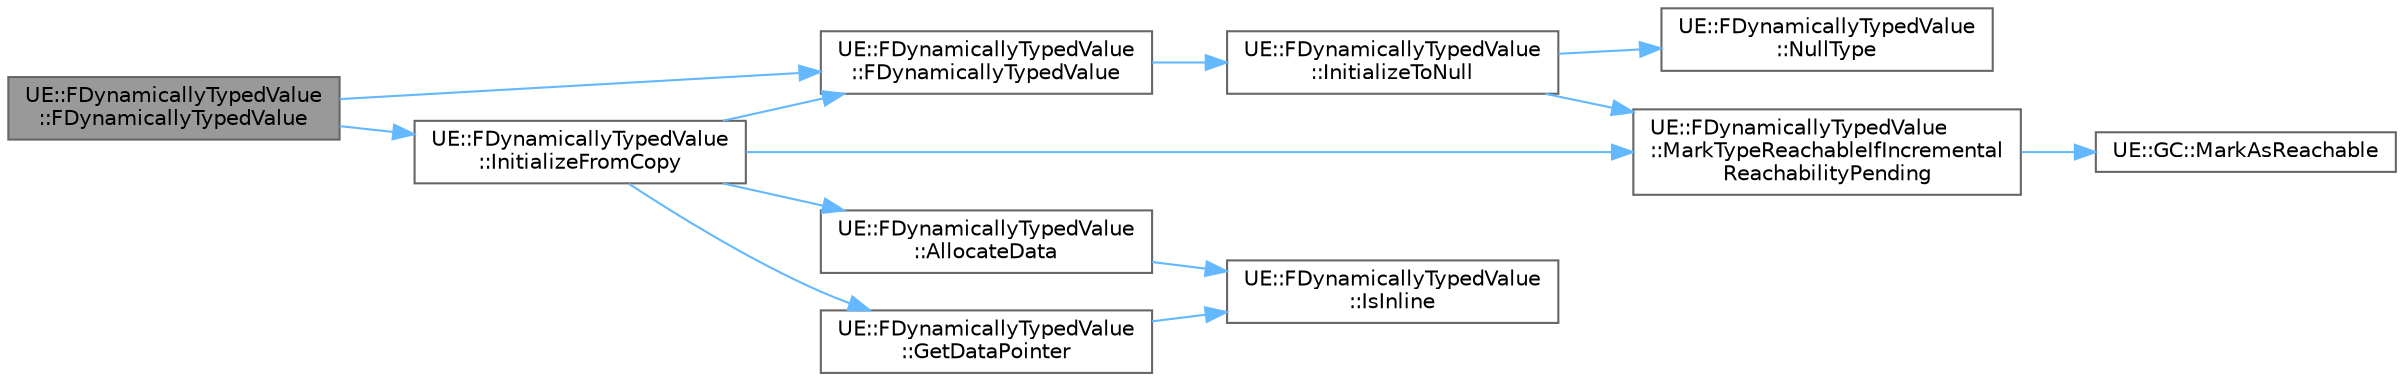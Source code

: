 digraph "UE::FDynamicallyTypedValue::FDynamicallyTypedValue"
{
 // INTERACTIVE_SVG=YES
 // LATEX_PDF_SIZE
  bgcolor="transparent";
  edge [fontname=Helvetica,fontsize=10,labelfontname=Helvetica,labelfontsize=10];
  node [fontname=Helvetica,fontsize=10,shape=box,height=0.2,width=0.4];
  rankdir="LR";
  Node1 [id="Node000001",label="UE::FDynamicallyTypedValue\l::FDynamicallyTypedValue",height=0.2,width=0.4,color="gray40", fillcolor="grey60", style="filled", fontcolor="black",tooltip=" "];
  Node1 -> Node2 [id="edge1_Node000001_Node000002",color="steelblue1",style="solid",tooltip=" "];
  Node2 [id="Node000002",label="UE::FDynamicallyTypedValue\l::FDynamicallyTypedValue",height=0.2,width=0.4,color="grey40", fillcolor="white", style="filled",URL="$d3/dd7/structUE_1_1FDynamicallyTypedValue.html#a6570fdd2ad524277507fda2c45e01442",tooltip=" "];
  Node2 -> Node3 [id="edge2_Node000002_Node000003",color="steelblue1",style="solid",tooltip=" "];
  Node3 [id="Node000003",label="UE::FDynamicallyTypedValue\l::InitializeToNull",height=0.2,width=0.4,color="grey40", fillcolor="white", style="filled",URL="$d3/dd7/structUE_1_1FDynamicallyTypedValue.html#a3175def8b5bb02597c78a87d3cb59448",tooltip=" "];
  Node3 -> Node4 [id="edge3_Node000003_Node000004",color="steelblue1",style="solid",tooltip=" "];
  Node4 [id="Node000004",label="UE::FDynamicallyTypedValue\l::MarkTypeReachableIfIncremental\lReachabilityPending",height=0.2,width=0.4,color="grey40", fillcolor="white", style="filled",URL="$d3/dd7/structUE_1_1FDynamicallyTypedValue.html#a589cf46330bf6b37a004171c68b8b8ca",tooltip=" "];
  Node4 -> Node5 [id="edge4_Node000004_Node000005",color="steelblue1",style="solid",tooltip=" "];
  Node5 [id="Node000005",label="UE::GC::MarkAsReachable",height=0.2,width=0.4,color="grey40", fillcolor="white", style="filled",URL="$d9/da4/namespaceUE_1_1GC.html#afbb70953e59378b6b15671730caac7c5",tooltip="Marks the object as Reachable if it's currently marked as MaybeUnreachable by incremental GC."];
  Node3 -> Node6 [id="edge5_Node000003_Node000006",color="steelblue1",style="solid",tooltip=" "];
  Node6 [id="Node000006",label="UE::FDynamicallyTypedValue\l::NullType",height=0.2,width=0.4,color="grey40", fillcolor="white", style="filled",URL="$d3/dd7/structUE_1_1FDynamicallyTypedValue.html#a4bc1bd82e11bf5d1f88e43435bdf402c",tooltip=" "];
  Node1 -> Node7 [id="edge6_Node000001_Node000007",color="steelblue1",style="solid",tooltip=" "];
  Node7 [id="Node000007",label="UE::FDynamicallyTypedValue\l::InitializeFromCopy",height=0.2,width=0.4,color="grey40", fillcolor="white", style="filled",URL="$d3/dd7/structUE_1_1FDynamicallyTypedValue.html#a4e4dc7f786b7dba77095c1f6cac93d1f",tooltip=" "];
  Node7 -> Node2 [id="edge7_Node000007_Node000002",color="steelblue1",style="solid",tooltip=" "];
  Node7 -> Node8 [id="edge8_Node000007_Node000008",color="steelblue1",style="solid",tooltip=" "];
  Node8 [id="Node000008",label="UE::FDynamicallyTypedValue\l::AllocateData",height=0.2,width=0.4,color="grey40", fillcolor="white", style="filled",URL="$d3/dd7/structUE_1_1FDynamicallyTypedValue.html#ac16e38cfdbe8535c85dc74114f646c8c",tooltip=" "];
  Node8 -> Node9 [id="edge9_Node000008_Node000009",color="steelblue1",style="solid",tooltip=" "];
  Node9 [id="Node000009",label="UE::FDynamicallyTypedValue\l::IsInline",height=0.2,width=0.4,color="grey40", fillcolor="white", style="filled",URL="$d3/dd7/structUE_1_1FDynamicallyTypedValue.html#a3fc16ace1cdc798749c9426472c9f501",tooltip=" "];
  Node7 -> Node10 [id="edge10_Node000007_Node000010",color="steelblue1",style="solid",tooltip=" "];
  Node10 [id="Node000010",label="UE::FDynamicallyTypedValue\l::GetDataPointer",height=0.2,width=0.4,color="grey40", fillcolor="white", style="filled",URL="$d3/dd7/structUE_1_1FDynamicallyTypedValue.html#a8c4da796f011c2415d79abc77715cce1",tooltip=" "];
  Node10 -> Node9 [id="edge11_Node000010_Node000009",color="steelblue1",style="solid",tooltip=" "];
  Node7 -> Node4 [id="edge12_Node000007_Node000004",color="steelblue1",style="solid",tooltip=" "];
}
